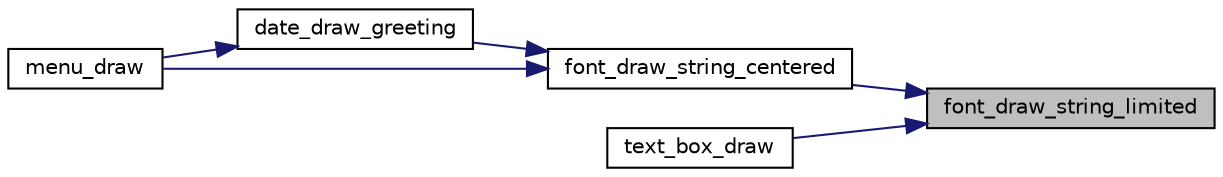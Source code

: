 digraph "font_draw_string_limited"
{
 // LATEX_PDF_SIZE
  edge [fontname="Helvetica",fontsize="10",labelfontname="Helvetica",labelfontsize="10"];
  node [fontname="Helvetica",fontsize="10",shape=record];
  rankdir="RL";
  Node1 [label="font_draw_string_limited",height=0.2,width=0.4,color="black", fillcolor="grey75", style="filled", fontcolor="black",tooltip="Draws a substring of a string to the given coordinates in the given buffer."];
  Node1 -> Node2 [dir="back",color="midnightblue",fontsize="10",style="solid",fontname="Helvetica"];
  Node2 [label="font_draw_string_centered",height=0.2,width=0.4,color="black", fillcolor="white", style="filled",URL="$group__font.html#ga76f55190cabfad9be834e7f9b435441d",tooltip="Draws a substring of a string centered in the given coordinates in the given buffer."];
  Node2 -> Node3 [dir="back",color="midnightblue",fontsize="10",style="solid",fontname="Helvetica"];
  Node3 [label="date_draw_greeting",height=0.2,width=0.4,color="black", fillcolor="white", style="filled",URL="$group__date.html#gaaf00425c1e5044b7a17bb4331de4ceb8",tooltip="Draws a greeting according to the current date to the given screen coordinates."];
  Node3 -> Node4 [dir="back",color="midnightblue",fontsize="10",style="solid",fontname="Helvetica"];
  Node4 [label="menu_draw",height=0.2,width=0.4,color="black", fillcolor="white", style="filled",URL="$group__menu.html#ga35731eaa9442f8db276220d9fc77dcf6",tooltip="Draws the menu according to its state to the back buffer."];
  Node2 -> Node4 [dir="back",color="midnightblue",fontsize="10",style="solid",fontname="Helvetica"];
  Node1 -> Node5 [dir="back",color="midnightblue",fontsize="10",style="solid",fontname="Helvetica"];
  Node5 [label="text_box_draw",height=0.2,width=0.4,color="black", fillcolor="white", style="filled",URL="$group__textbox.html#ga0d7efee1fe6e5b861c311b6cc4cfd201",tooltip="Draws a given text box to the given buffer."];
}
